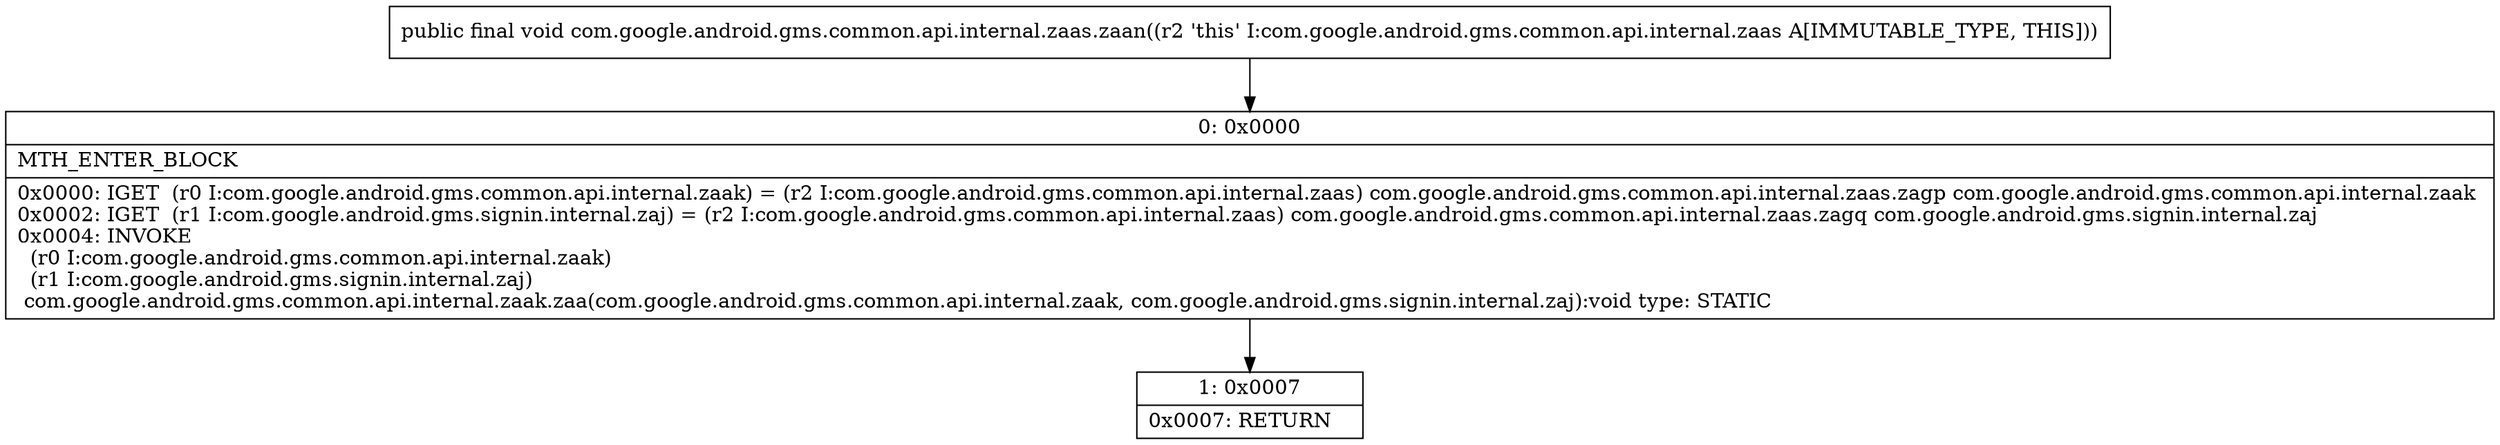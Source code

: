 digraph "CFG forcom.google.android.gms.common.api.internal.zaas.zaan()V" {
Node_0 [shape=record,label="{0\:\ 0x0000|MTH_ENTER_BLOCK\l|0x0000: IGET  (r0 I:com.google.android.gms.common.api.internal.zaak) = (r2 I:com.google.android.gms.common.api.internal.zaas) com.google.android.gms.common.api.internal.zaas.zagp com.google.android.gms.common.api.internal.zaak \l0x0002: IGET  (r1 I:com.google.android.gms.signin.internal.zaj) = (r2 I:com.google.android.gms.common.api.internal.zaas) com.google.android.gms.common.api.internal.zaas.zagq com.google.android.gms.signin.internal.zaj \l0x0004: INVOKE  \l  (r0 I:com.google.android.gms.common.api.internal.zaak)\l  (r1 I:com.google.android.gms.signin.internal.zaj)\l com.google.android.gms.common.api.internal.zaak.zaa(com.google.android.gms.common.api.internal.zaak, com.google.android.gms.signin.internal.zaj):void type: STATIC \l}"];
Node_1 [shape=record,label="{1\:\ 0x0007|0x0007: RETURN   \l}"];
MethodNode[shape=record,label="{public final void com.google.android.gms.common.api.internal.zaas.zaan((r2 'this' I:com.google.android.gms.common.api.internal.zaas A[IMMUTABLE_TYPE, THIS])) }"];
MethodNode -> Node_0;
Node_0 -> Node_1;
}

